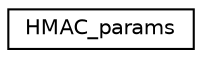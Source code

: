 digraph "Graphical Class Hierarchy"
{
  edge [fontname="Helvetica",fontsize="10",labelfontname="Helvetica",labelfontsize="10"];
  node [fontname="Helvetica",fontsize="10",shape=record];
  rankdir="LR";
  Node0 [label="HMAC_params",height=0.2,width=0.4,color="black", fillcolor="white", style="filled",URL="$struct_h_m_a_c__params.html"];
}
